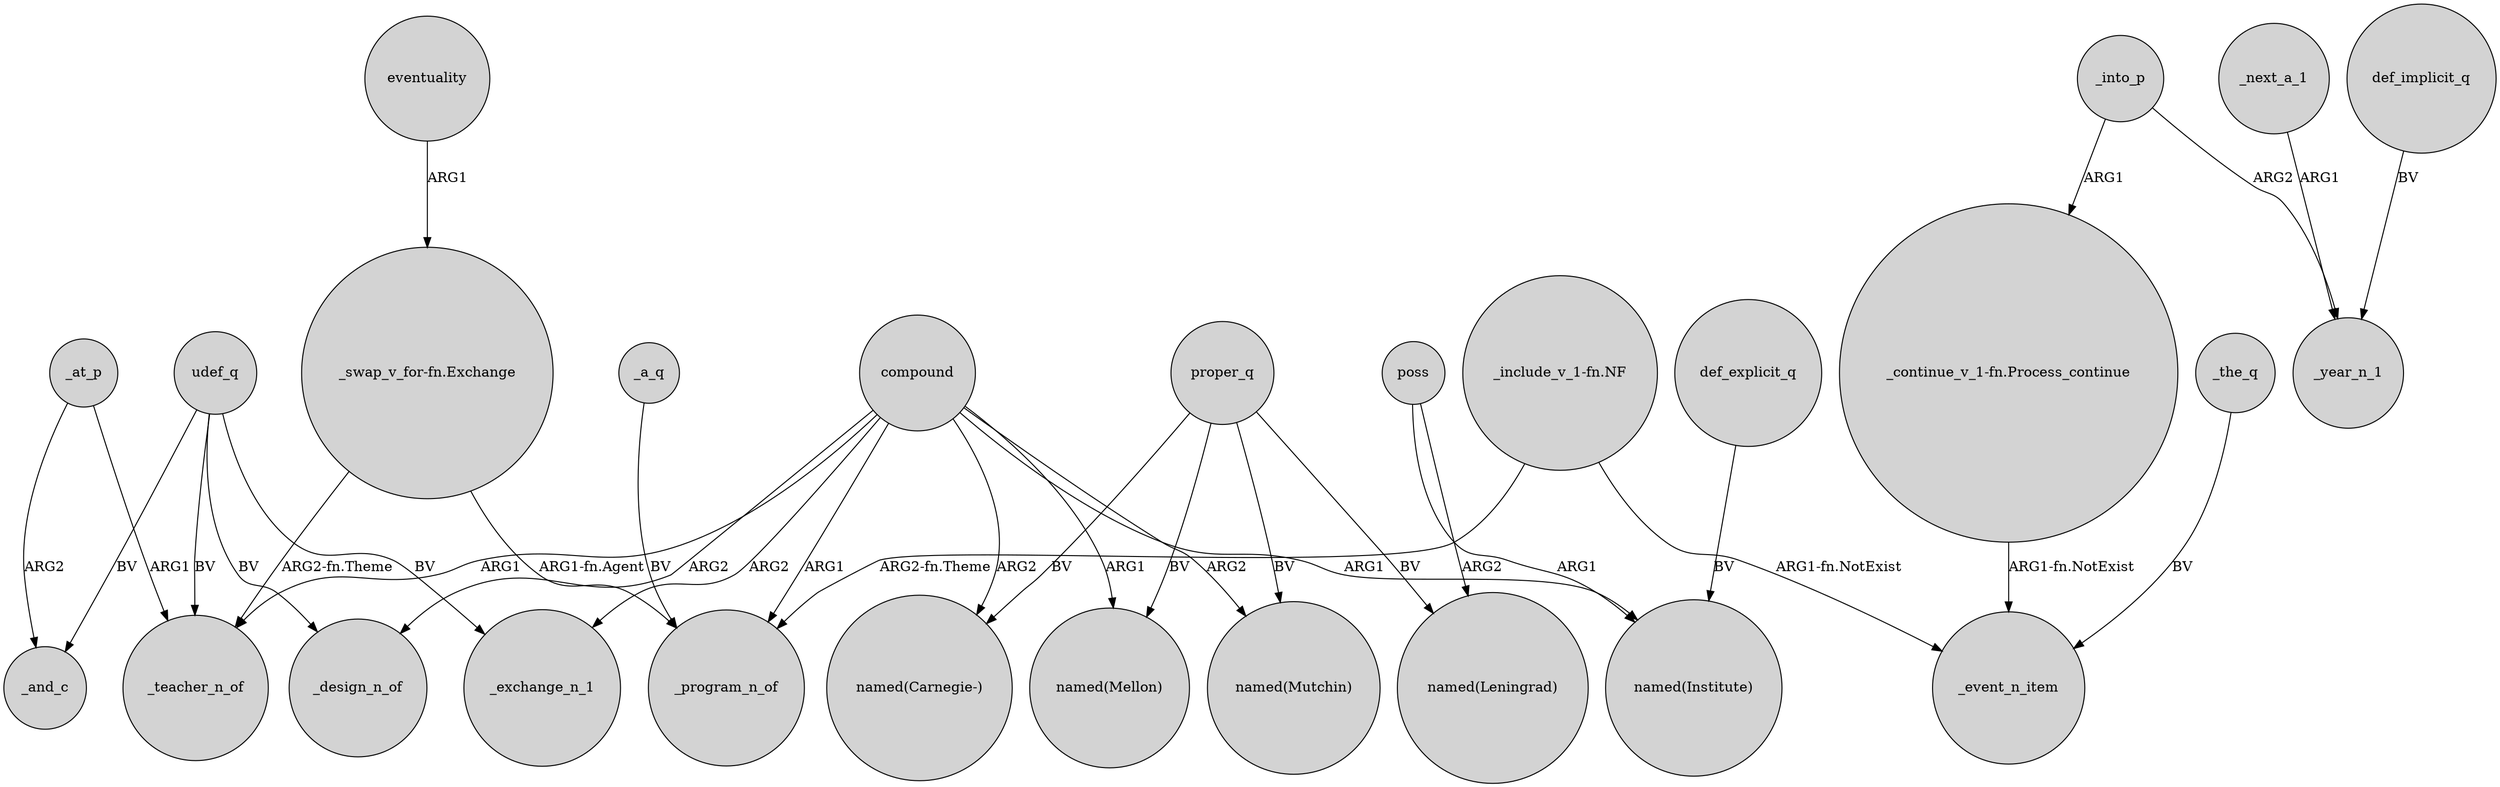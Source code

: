 digraph {
	node [shape=circle style=filled]
	eventuality -> "_swap_v_for-fn.Exchange" [label=ARG1]
	poss -> "named(Institute)" [label=ARG1]
	def_implicit_q -> _year_n_1 [label=BV]
	proper_q -> "named(Carnegie-)" [label=BV]
	compound -> "named(Mellon)" [label=ARG1]
	udef_q -> _teacher_n_of [label=BV]
	proper_q -> "named(Mutchin)" [label=BV]
	poss -> "named(Leningrad)" [label=ARG2]
	_at_p -> _teacher_n_of [label=ARG1]
	compound -> _exchange_n_1 [label=ARG2]
	compound -> "named(Institute)" [label=ARG1]
	"_include_v_1-fn.NF" -> _event_n_item [label="ARG1-fn.NotExist"]
	compound -> "named(Carnegie-)" [label=ARG2]
	_into_p -> _year_n_1 [label=ARG2]
	compound -> _design_n_of [label=ARG2]
	_into_p -> "_continue_v_1-fn.Process_continue" [label=ARG1]
	compound -> "named(Mutchin)" [label=ARG2]
	_next_a_1 -> _year_n_1 [label=ARG1]
	"_swap_v_for-fn.Exchange" -> _program_n_of [label="ARG1-fn.Agent"]
	proper_q -> "named(Mellon)" [label=BV]
	_a_q -> _program_n_of [label=BV]
	"_swap_v_for-fn.Exchange" -> _teacher_n_of [label="ARG2-fn.Theme"]
	udef_q -> _design_n_of [label=BV]
	"_include_v_1-fn.NF" -> _program_n_of [label="ARG2-fn.Theme"]
	"_continue_v_1-fn.Process_continue" -> _event_n_item [label="ARG1-fn.NotExist"]
	compound -> _program_n_of [label=ARG1]
	def_explicit_q -> "named(Institute)" [label=BV]
	udef_q -> _exchange_n_1 [label=BV]
	compound -> _teacher_n_of [label=ARG1]
	udef_q -> _and_c [label=BV]
	proper_q -> "named(Leningrad)" [label=BV]
	_at_p -> _and_c [label=ARG2]
	_the_q -> _event_n_item [label=BV]
}
